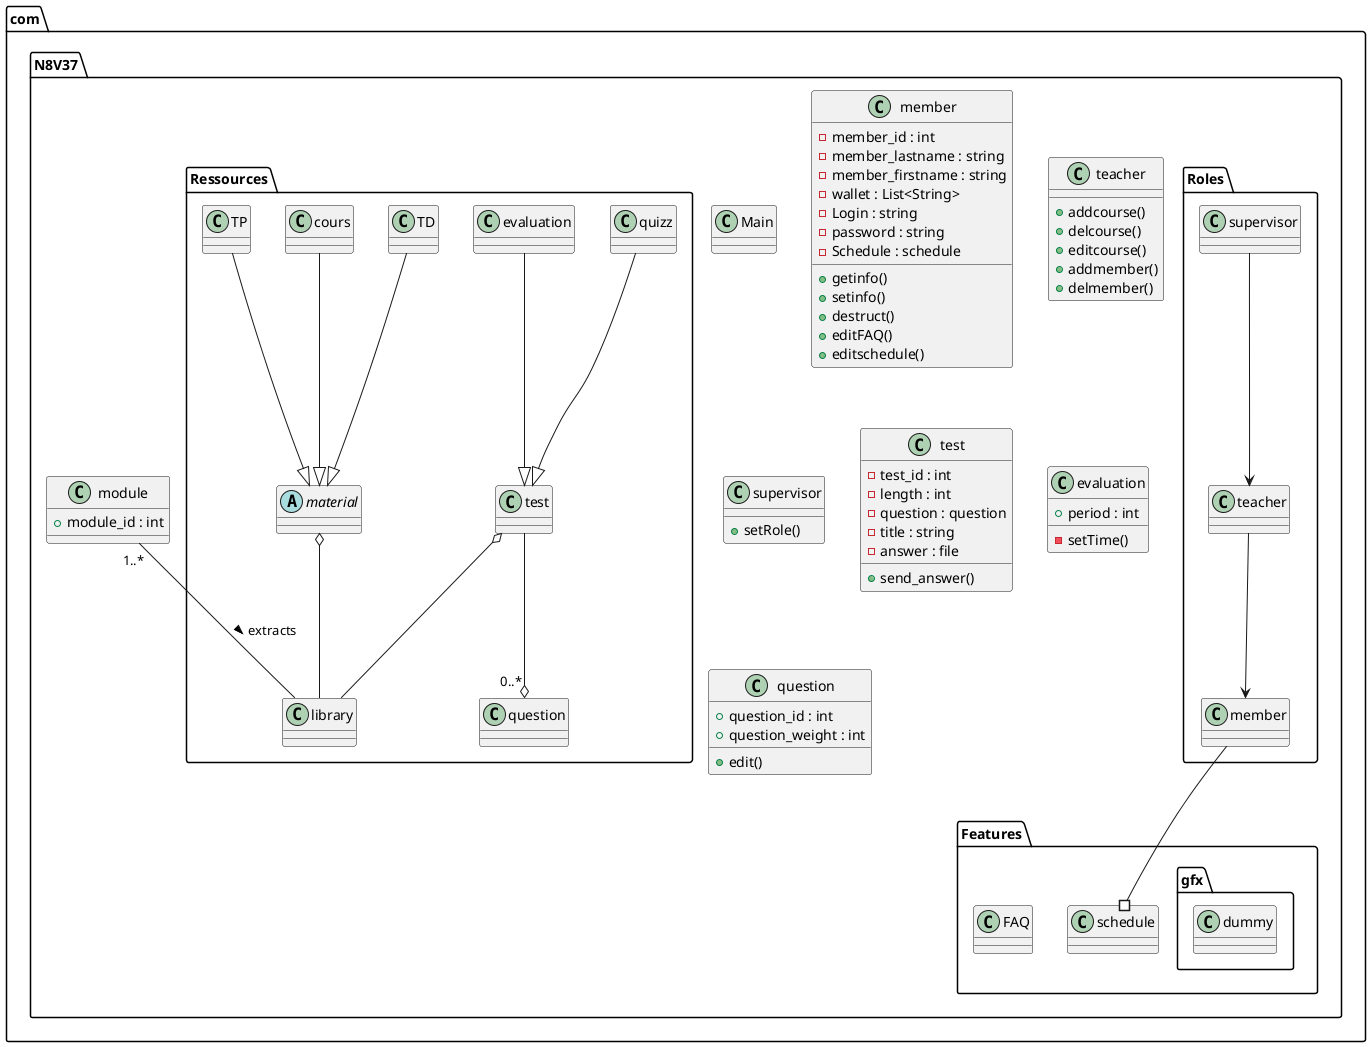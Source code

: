 @startuml class_diagram
package com.N8V37{
    package com.N8V37.Ressources{
        abstract material
        class library
        TD --|> material        
        cours --|> material
        TP --|> material
        evaluation --|> test
        quizz --|> test
        test --o "0..*" question 
        test o-- library
        material o-- library
        
    }


    package com.N8V37.Roles{
        supervisor --> teacher
        teacher --> member
    
    }
    package com.N8V37.Features{
        class schedule
        class FAQ
        namespace gfx{
            class dummy
            } 
        
        
    }
    member --# schedule
    class Main
    class module{
        + module_id : int
    }
    module "1..*" -- library : extracts >
    class member{
        - member_id : int
        - member_lastname : string
        - member_firstname : string
        - wallet : List<String>
        - Login : string
        - password : string 
        - Schedule : schedule      
        + getinfo()
        + setinfo()
        + destruct()
        + editFAQ()
        + editschedule()
    }
    class teacher {
        + addcourse()
        + delcourse()
        + editcourse()
        + addmember()
        + delmember()
        
    }
    class supervisor{
        + setRole()
    }
    class test{
        - test_id : int
        - length : int
        - question : question
        - title : string
        - answer : file
        + send_answer()

    }
    class evaluation{
        + period : int
        - setTime()
    }
    class question{
        + question_id : int
        + question_weight : int
        + edit()

    }
}
@enduml

